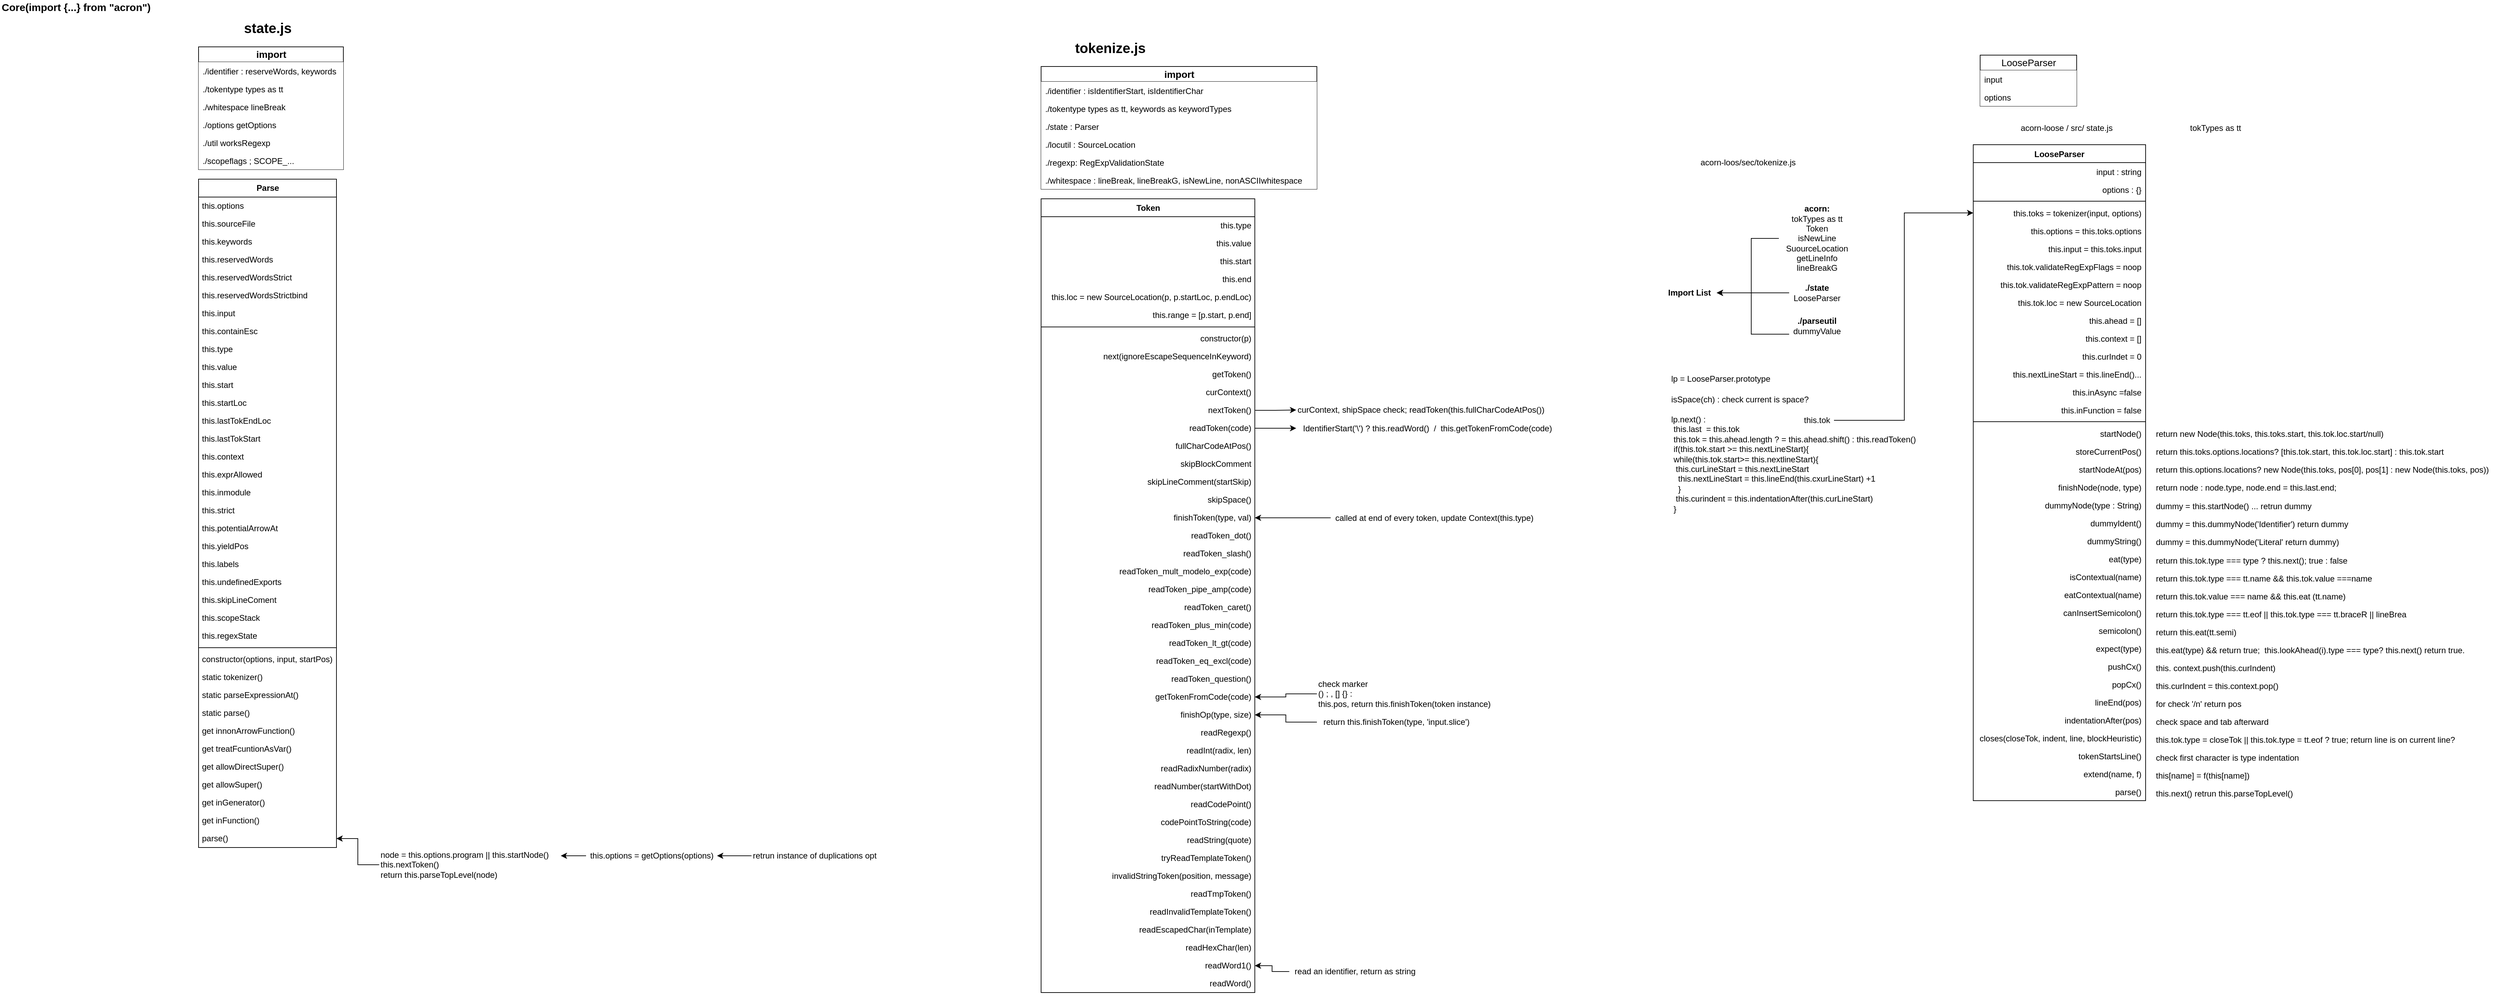 <mxfile version="13.3.5" type="github">
  <diagram id="4qqjbFpk3uk04aFmDsoZ" name="Page-1">
    <mxGraphModel dx="636" dy="584" grid="1" gridSize="10" guides="1" tooltips="1" connect="1" arrows="1" fold="1" page="1" pageScale="1" pageWidth="2336" pageHeight="1654" math="0" shadow="0">
      <root>
        <mxCell id="0" />
        <mxCell id="1" parent="0" />
        <mxCell id="1DxsJ42mGNABhOyPakPW-6" value="&lt;b&gt;import&lt;/b&gt;" style="swimlane;fontStyle=0;childLayout=stackLayout;horizontal=1;startSize=22;horizontalStack=0;resizeParent=1;resizeParentMax=0;resizeLast=0;collapsible=1;marginBottom=0;align=center;fontSize=14;rounded=0;html=1;fillColor=#ffffff;" parent="1" vertex="1">
          <mxGeometry x="368" y="128" width="210" height="178" as="geometry" />
        </mxCell>
        <mxCell id="1DxsJ42mGNABhOyPakPW-7" value="./identifier : reserveWords, keywords" style="text;strokeColor=none;fillColor=#ffffff;spacingLeft=4;spacingRight=4;overflow=hidden;rotatable=0;points=[[0,0.5],[1,0.5]];portConstraint=eastwest;fontSize=12;" parent="1DxsJ42mGNABhOyPakPW-6" vertex="1">
          <mxGeometry y="22" width="210" height="26" as="geometry" />
        </mxCell>
        <mxCell id="1DxsJ42mGNABhOyPakPW-8" value="./tokentype types as tt" style="text;strokeColor=none;fillColor=#ffffff;spacingLeft=4;spacingRight=4;overflow=hidden;rotatable=0;points=[[0,0.5],[1,0.5]];portConstraint=eastwest;fontSize=12;" parent="1DxsJ42mGNABhOyPakPW-6" vertex="1">
          <mxGeometry y="48" width="210" height="26" as="geometry" />
        </mxCell>
        <mxCell id="1DxsJ42mGNABhOyPakPW-9" value="./whitespace lineBreak" style="text;strokeColor=none;fillColor=#ffffff;spacingLeft=4;spacingRight=4;overflow=hidden;rotatable=0;points=[[0,0.5],[1,0.5]];portConstraint=eastwest;fontSize=12;" parent="1DxsJ42mGNABhOyPakPW-6" vertex="1">
          <mxGeometry y="74" width="210" height="26" as="geometry" />
        </mxCell>
        <mxCell id="1DxsJ42mGNABhOyPakPW-10" value="./options getOptions" style="text;strokeColor=none;fillColor=#ffffff;spacingLeft=4;spacingRight=4;overflow=hidden;rotatable=0;points=[[0,0.5],[1,0.5]];portConstraint=eastwest;fontSize=12;" parent="1DxsJ42mGNABhOyPakPW-6" vertex="1">
          <mxGeometry y="100" width="210" height="26" as="geometry" />
        </mxCell>
        <mxCell id="1DxsJ42mGNABhOyPakPW-11" value="./util worksRegexp" style="text;strokeColor=none;fillColor=#ffffff;spacingLeft=4;spacingRight=4;overflow=hidden;rotatable=0;points=[[0,0.5],[1,0.5]];portConstraint=eastwest;fontSize=12;" parent="1DxsJ42mGNABhOyPakPW-6" vertex="1">
          <mxGeometry y="126" width="210" height="26" as="geometry" />
        </mxCell>
        <mxCell id="1DxsJ42mGNABhOyPakPW-14" value="./scopeflags ; SCOPE_..." style="text;strokeColor=none;fillColor=#ffffff;spacingLeft=4;spacingRight=4;overflow=hidden;rotatable=0;points=[[0,0.5],[1,0.5]];portConstraint=eastwest;fontSize=12;" parent="1DxsJ42mGNABhOyPakPW-6" vertex="1">
          <mxGeometry y="152" width="210" height="26" as="geometry" />
        </mxCell>
        <mxCell id="QZDMvHGMlxYq4nrmo8u0-74" value="return new Node(this.toks, this.toks.start, this.tok.loc.start/null)" style="text;html=1;align=left;verticalAlign=middle;resizable=0;points=[];autosize=1;" parent="1" vertex="1">
          <mxGeometry x="3205" y="680" width="350" height="20" as="geometry" />
        </mxCell>
        <mxCell id="QZDMvHGMlxYq4nrmo8u0-76" value="return this.toks.options.locations? [this.tok.start, this.tok.loc.start] : this.tok.start" style="text;html=1;align=left;verticalAlign=middle;resizable=0;points=[];autosize=1;" parent="1" vertex="1">
          <mxGeometry x="3205" y="706" width="430" height="20" as="geometry" />
        </mxCell>
        <mxCell id="QZDMvHGMlxYq4nrmo8u0-78" value="return this.options.locations? new Node(this.toks, pos[0], pos[1] : new Node(this.toks, pos))" style="text;html=1;align=left;verticalAlign=middle;resizable=0;points=[];autosize=1;" parent="1" vertex="1">
          <mxGeometry x="3205" y="732" width="500" height="20" as="geometry" />
        </mxCell>
        <mxCell id="QZDMvHGMlxYq4nrmo8u0-80" value="return node : node.type, node.end = this.last.end;&amp;nbsp;" style="text;html=1;align=left;verticalAlign=middle;resizable=0;points=[];autosize=1;" parent="1" vertex="1">
          <mxGeometry x="3205" y="758" width="280" height="20" as="geometry" />
        </mxCell>
        <mxCell id="QZDMvHGMlxYq4nrmo8u0-81" value="dummy = this.startNode() ... retrun dummy&amp;nbsp;" style="text;html=1;align=left;verticalAlign=middle;resizable=0;points=[];autosize=1;" parent="1" vertex="1">
          <mxGeometry x="3205" y="785" width="240" height="20" as="geometry" />
        </mxCell>
        <mxCell id="QZDMvHGMlxYq4nrmo8u0-82" value="dummy = this.dummyNode(&#39;Identifier&#39;) return dummy" style="text;html=1;align=left;verticalAlign=middle;resizable=0;points=[];autosize=1;" parent="1" vertex="1">
          <mxGeometry x="3205" y="811" width="290" height="20" as="geometry" />
        </mxCell>
        <mxCell id="QZDMvHGMlxYq4nrmo8u0-83" value="dummy = this.dummyNode(&#39;Literal&#39; return dummy)" style="text;html=1;align=left;verticalAlign=middle;resizable=0;points=[];autosize=1;" parent="1" vertex="1">
          <mxGeometry x="3205" y="837" width="280" height="20" as="geometry" />
        </mxCell>
        <mxCell id="QZDMvHGMlxYq4nrmo8u0-84" value="return this.tok.type === type ? this.next(); true : false" style="text;html=1;align=left;verticalAlign=middle;resizable=0;points=[];autosize=1;" parent="1" vertex="1">
          <mxGeometry x="3205" y="864" width="290" height="20" as="geometry" />
        </mxCell>
        <mxCell id="QZDMvHGMlxYq4nrmo8u0-85" value="return this.tok.type === tt.name &amp;amp;&amp;amp; this.tok.value ===name" style="text;html=1;align=left;verticalAlign=middle;resizable=0;points=[];autosize=1;" parent="1" vertex="1">
          <mxGeometry x="3205" y="890" width="330" height="20" as="geometry" />
        </mxCell>
        <mxCell id="QZDMvHGMlxYq4nrmo8u0-86" value="tokTypes as tt" style="text;html=1;align=center;verticalAlign=middle;resizable=0;points=[];autosize=1;" parent="1" vertex="1">
          <mxGeometry x="3248" y="236" width="90" height="20" as="geometry" />
        </mxCell>
        <mxCell id="1DxsJ42mGNABhOyPakPW-26" value="Parse" style="swimlane;fontStyle=1;align=center;verticalAlign=middle;childLayout=stackLayout;horizontal=1;startSize=26;horizontalStack=0;resizeParent=1;resizeParentMax=0;resizeLast=0;collapsible=1;marginBottom=0;fillColor=none;gradientColor=none;fontSize=12;html=1;spacing=1;" parent="1" vertex="1">
          <mxGeometry x="368" y="320" width="200" height="970" as="geometry" />
        </mxCell>
        <mxCell id="1DxsJ42mGNABhOyPakPW-27" value="this.options" style="text;strokeColor=none;fillColor=none;align=left;verticalAlign=top;spacingLeft=4;spacingRight=4;overflow=hidden;rotatable=0;points=[[0,0.5],[1,0.5]];portConstraint=eastwest;spacing=1;" parent="1DxsJ42mGNABhOyPakPW-26" vertex="1">
          <mxGeometry y="26" width="200" height="26" as="geometry" />
        </mxCell>
        <mxCell id="z4fC7LmuJ2Jv04XwkDk1-5" value="this.sourceFile" style="text;strokeColor=none;fillColor=none;align=left;verticalAlign=top;spacingLeft=4;spacingRight=4;overflow=hidden;rotatable=0;points=[[0,0.5],[1,0.5]];portConstraint=eastwest;spacing=1;" vertex="1" parent="1DxsJ42mGNABhOyPakPW-26">
          <mxGeometry y="52" width="200" height="26" as="geometry" />
        </mxCell>
        <mxCell id="z4fC7LmuJ2Jv04XwkDk1-6" value="this.keywords" style="text;strokeColor=none;fillColor=none;align=left;verticalAlign=top;spacingLeft=4;spacingRight=4;overflow=hidden;rotatable=0;points=[[0,0.5],[1,0.5]];portConstraint=eastwest;spacing=1;" vertex="1" parent="1DxsJ42mGNABhOyPakPW-26">
          <mxGeometry y="78" width="200" height="26" as="geometry" />
        </mxCell>
        <mxCell id="z4fC7LmuJ2Jv04XwkDk1-7" value="this.reservedWords" style="text;strokeColor=none;fillColor=none;align=left;verticalAlign=top;spacingLeft=4;spacingRight=4;overflow=hidden;rotatable=0;points=[[0,0.5],[1,0.5]];portConstraint=eastwest;spacing=1;" vertex="1" parent="1DxsJ42mGNABhOyPakPW-26">
          <mxGeometry y="104" width="200" height="26" as="geometry" />
        </mxCell>
        <mxCell id="z4fC7LmuJ2Jv04XwkDk1-8" value="this.reservedWordsStrict" style="text;strokeColor=none;fillColor=none;align=left;verticalAlign=top;spacingLeft=4;spacingRight=4;overflow=hidden;rotatable=0;points=[[0,0.5],[1,0.5]];portConstraint=eastwest;spacing=1;" vertex="1" parent="1DxsJ42mGNABhOyPakPW-26">
          <mxGeometry y="130" width="200" height="26" as="geometry" />
        </mxCell>
        <mxCell id="z4fC7LmuJ2Jv04XwkDk1-9" value="this.reservedWordsStrictbind" style="text;strokeColor=none;fillColor=none;align=left;verticalAlign=top;spacingLeft=4;spacingRight=4;overflow=hidden;rotatable=0;points=[[0,0.5],[1,0.5]];portConstraint=eastwest;spacing=1;" vertex="1" parent="1DxsJ42mGNABhOyPakPW-26">
          <mxGeometry y="156" width="200" height="26" as="geometry" />
        </mxCell>
        <mxCell id="z4fC7LmuJ2Jv04XwkDk1-10" value="this.input" style="text;strokeColor=none;fillColor=none;align=left;verticalAlign=top;spacingLeft=4;spacingRight=4;overflow=hidden;rotatable=0;points=[[0,0.5],[1,0.5]];portConstraint=eastwest;spacing=1;" vertex="1" parent="1DxsJ42mGNABhOyPakPW-26">
          <mxGeometry y="182" width="200" height="26" as="geometry" />
        </mxCell>
        <mxCell id="z4fC7LmuJ2Jv04XwkDk1-11" value="this.containEsc" style="text;strokeColor=none;fillColor=none;align=left;verticalAlign=top;spacingLeft=4;spacingRight=4;overflow=hidden;rotatable=0;points=[[0,0.5],[1,0.5]];portConstraint=eastwest;spacing=1;" vertex="1" parent="1DxsJ42mGNABhOyPakPW-26">
          <mxGeometry y="208" width="200" height="26" as="geometry" />
        </mxCell>
        <mxCell id="z4fC7LmuJ2Jv04XwkDk1-12" value="this.type" style="text;strokeColor=none;fillColor=none;align=left;verticalAlign=top;spacingLeft=4;spacingRight=4;overflow=hidden;rotatable=0;points=[[0,0.5],[1,0.5]];portConstraint=eastwest;spacing=1;" vertex="1" parent="1DxsJ42mGNABhOyPakPW-26">
          <mxGeometry y="234" width="200" height="26" as="geometry" />
        </mxCell>
        <mxCell id="z4fC7LmuJ2Jv04XwkDk1-13" value="this.value" style="text;strokeColor=none;fillColor=none;align=left;verticalAlign=top;spacingLeft=4;spacingRight=4;overflow=hidden;rotatable=0;points=[[0,0.5],[1,0.5]];portConstraint=eastwest;spacing=1;" vertex="1" parent="1DxsJ42mGNABhOyPakPW-26">
          <mxGeometry y="260" width="200" height="26" as="geometry" />
        </mxCell>
        <mxCell id="z4fC7LmuJ2Jv04XwkDk1-14" value="this.start" style="text;strokeColor=none;fillColor=none;align=left;verticalAlign=top;spacingLeft=4;spacingRight=4;overflow=hidden;rotatable=0;points=[[0,0.5],[1,0.5]];portConstraint=eastwest;spacing=1;" vertex="1" parent="1DxsJ42mGNABhOyPakPW-26">
          <mxGeometry y="286" width="200" height="26" as="geometry" />
        </mxCell>
        <mxCell id="z4fC7LmuJ2Jv04XwkDk1-15" value="this.startLoc" style="text;strokeColor=none;fillColor=none;align=left;verticalAlign=top;spacingLeft=4;spacingRight=4;overflow=hidden;rotatable=0;points=[[0,0.5],[1,0.5]];portConstraint=eastwest;spacing=1;" vertex="1" parent="1DxsJ42mGNABhOyPakPW-26">
          <mxGeometry y="312" width="200" height="26" as="geometry" />
        </mxCell>
        <mxCell id="z4fC7LmuJ2Jv04XwkDk1-16" value="this.lastTokEndLoc" style="text;strokeColor=none;fillColor=none;align=left;verticalAlign=top;spacingLeft=4;spacingRight=4;overflow=hidden;rotatable=0;points=[[0,0.5],[1,0.5]];portConstraint=eastwest;spacing=1;" vertex="1" parent="1DxsJ42mGNABhOyPakPW-26">
          <mxGeometry y="338" width="200" height="26" as="geometry" />
        </mxCell>
        <mxCell id="z4fC7LmuJ2Jv04XwkDk1-17" value="this.lastTokStart" style="text;strokeColor=none;fillColor=none;align=left;verticalAlign=top;spacingLeft=4;spacingRight=4;overflow=hidden;rotatable=0;points=[[0,0.5],[1,0.5]];portConstraint=eastwest;spacing=1;" vertex="1" parent="1DxsJ42mGNABhOyPakPW-26">
          <mxGeometry y="364" width="200" height="26" as="geometry" />
        </mxCell>
        <mxCell id="z4fC7LmuJ2Jv04XwkDk1-18" value="this.context" style="text;strokeColor=none;fillColor=none;align=left;verticalAlign=top;spacingLeft=4;spacingRight=4;overflow=hidden;rotatable=0;points=[[0,0.5],[1,0.5]];portConstraint=eastwest;spacing=1;" vertex="1" parent="1DxsJ42mGNABhOyPakPW-26">
          <mxGeometry y="390" width="200" height="26" as="geometry" />
        </mxCell>
        <mxCell id="z4fC7LmuJ2Jv04XwkDk1-19" value="this.exprAllowed" style="text;strokeColor=none;fillColor=none;align=left;verticalAlign=top;spacingLeft=4;spacingRight=4;overflow=hidden;rotatable=0;points=[[0,0.5],[1,0.5]];portConstraint=eastwest;spacing=1;" vertex="1" parent="1DxsJ42mGNABhOyPakPW-26">
          <mxGeometry y="416" width="200" height="26" as="geometry" />
        </mxCell>
        <mxCell id="z4fC7LmuJ2Jv04XwkDk1-20" value="this.inmodule" style="text;strokeColor=none;fillColor=none;align=left;verticalAlign=top;spacingLeft=4;spacingRight=4;overflow=hidden;rotatable=0;points=[[0,0.5],[1,0.5]];portConstraint=eastwest;spacing=1;" vertex="1" parent="1DxsJ42mGNABhOyPakPW-26">
          <mxGeometry y="442" width="200" height="26" as="geometry" />
        </mxCell>
        <mxCell id="z4fC7LmuJ2Jv04XwkDk1-21" value="this.strict" style="text;strokeColor=none;fillColor=none;align=left;verticalAlign=top;spacingLeft=4;spacingRight=4;overflow=hidden;rotatable=0;points=[[0,0.5],[1,0.5]];portConstraint=eastwest;spacing=1;" vertex="1" parent="1DxsJ42mGNABhOyPakPW-26">
          <mxGeometry y="468" width="200" height="26" as="geometry" />
        </mxCell>
        <mxCell id="z4fC7LmuJ2Jv04XwkDk1-22" value="this.potentialArrowAt" style="text;strokeColor=none;fillColor=none;align=left;verticalAlign=top;spacingLeft=4;spacingRight=4;overflow=hidden;rotatable=0;points=[[0,0.5],[1,0.5]];portConstraint=eastwest;spacing=1;" vertex="1" parent="1DxsJ42mGNABhOyPakPW-26">
          <mxGeometry y="494" width="200" height="26" as="geometry" />
        </mxCell>
        <mxCell id="z4fC7LmuJ2Jv04XwkDk1-23" value="this.yieldPos" style="text;strokeColor=none;fillColor=none;align=left;verticalAlign=top;spacingLeft=4;spacingRight=4;overflow=hidden;rotatable=0;points=[[0,0.5],[1,0.5]];portConstraint=eastwest;spacing=1;" vertex="1" parent="1DxsJ42mGNABhOyPakPW-26">
          <mxGeometry y="520" width="200" height="26" as="geometry" />
        </mxCell>
        <mxCell id="z4fC7LmuJ2Jv04XwkDk1-24" value="this.labels" style="text;strokeColor=none;fillColor=none;align=left;verticalAlign=top;spacingLeft=4;spacingRight=4;overflow=hidden;rotatable=0;points=[[0,0.5],[1,0.5]];portConstraint=eastwest;spacing=1;" vertex="1" parent="1DxsJ42mGNABhOyPakPW-26">
          <mxGeometry y="546" width="200" height="26" as="geometry" />
        </mxCell>
        <mxCell id="z4fC7LmuJ2Jv04XwkDk1-25" value="this.undefinedExports" style="text;strokeColor=none;fillColor=none;align=left;verticalAlign=top;spacingLeft=4;spacingRight=4;overflow=hidden;rotatable=0;points=[[0,0.5],[1,0.5]];portConstraint=eastwest;spacing=1;" vertex="1" parent="1DxsJ42mGNABhOyPakPW-26">
          <mxGeometry y="572" width="200" height="26" as="geometry" />
        </mxCell>
        <mxCell id="z4fC7LmuJ2Jv04XwkDk1-26" value="this.skipLineComent" style="text;strokeColor=none;fillColor=none;align=left;verticalAlign=top;spacingLeft=4;spacingRight=4;overflow=hidden;rotatable=0;points=[[0,0.5],[1,0.5]];portConstraint=eastwest;spacing=1;" vertex="1" parent="1DxsJ42mGNABhOyPakPW-26">
          <mxGeometry y="598" width="200" height="26" as="geometry" />
        </mxCell>
        <mxCell id="z4fC7LmuJ2Jv04XwkDk1-27" value="this.scopeStack" style="text;strokeColor=none;fillColor=none;align=left;verticalAlign=top;spacingLeft=4;spacingRight=4;overflow=hidden;rotatable=0;points=[[0,0.5],[1,0.5]];portConstraint=eastwest;spacing=1;" vertex="1" parent="1DxsJ42mGNABhOyPakPW-26">
          <mxGeometry y="624" width="200" height="26" as="geometry" />
        </mxCell>
        <mxCell id="z4fC7LmuJ2Jv04XwkDk1-28" value="this.regexState" style="text;strokeColor=none;fillColor=none;align=left;verticalAlign=top;spacingLeft=4;spacingRight=4;overflow=hidden;rotatable=0;points=[[0,0.5],[1,0.5]];portConstraint=eastwest;spacing=1;" vertex="1" parent="1DxsJ42mGNABhOyPakPW-26">
          <mxGeometry y="650" width="200" height="26" as="geometry" />
        </mxCell>
        <mxCell id="1DxsJ42mGNABhOyPakPW-28" value="" style="line;strokeWidth=1;fillColor=none;align=left;verticalAlign=middle;spacingTop=-1;spacingLeft=3;spacingRight=3;rotatable=0;labelPosition=right;points=[];portConstraint=eastwest;spacing=1;" parent="1DxsJ42mGNABhOyPakPW-26" vertex="1">
          <mxGeometry y="676" width="200" height="8" as="geometry" />
        </mxCell>
        <mxCell id="1DxsJ42mGNABhOyPakPW-29" value="constructor(options, input, startPos)" style="text;strokeColor=none;fillColor=none;align=left;verticalAlign=top;spacingLeft=4;spacingRight=4;overflow=hidden;rotatable=0;points=[[0,0.5],[1,0.5]];portConstraint=eastwest;spacing=1;" parent="1DxsJ42mGNABhOyPakPW-26" vertex="1">
          <mxGeometry y="684" width="200" height="26" as="geometry" />
        </mxCell>
        <mxCell id="1DxsJ42mGNABhOyPakPW-39" value="static tokenizer()" style="text;strokeColor=none;fillColor=none;align=left;verticalAlign=top;spacingLeft=4;spacingRight=4;overflow=hidden;rotatable=0;points=[[0,0.5],[1,0.5]];portConstraint=eastwest;spacing=1;" parent="1DxsJ42mGNABhOyPakPW-26" vertex="1">
          <mxGeometry y="710" width="200" height="26" as="geometry" />
        </mxCell>
        <mxCell id="1DxsJ42mGNABhOyPakPW-38" value="static parseExpressionAt()" style="text;strokeColor=none;fillColor=none;align=left;verticalAlign=top;spacingLeft=4;spacingRight=4;overflow=hidden;rotatable=0;points=[[0,0.5],[1,0.5]];portConstraint=eastwest;spacing=1;" parent="1DxsJ42mGNABhOyPakPW-26" vertex="1">
          <mxGeometry y="736" width="200" height="26" as="geometry" />
        </mxCell>
        <mxCell id="1DxsJ42mGNABhOyPakPW-37" value="static parse()" style="text;strokeColor=none;fillColor=none;align=left;verticalAlign=top;spacingLeft=4;spacingRight=4;overflow=hidden;rotatable=0;points=[[0,0.5],[1,0.5]];portConstraint=eastwest;spacing=1;" parent="1DxsJ42mGNABhOyPakPW-26" vertex="1">
          <mxGeometry y="762" width="200" height="26" as="geometry" />
        </mxCell>
        <mxCell id="1DxsJ42mGNABhOyPakPW-36" value="get innonArrowFunction()" style="text;strokeColor=none;fillColor=none;align=left;verticalAlign=top;spacingLeft=4;spacingRight=4;overflow=hidden;rotatable=0;points=[[0,0.5],[1,0.5]];portConstraint=eastwest;spacing=1;" parent="1DxsJ42mGNABhOyPakPW-26" vertex="1">
          <mxGeometry y="788" width="200" height="26" as="geometry" />
        </mxCell>
        <mxCell id="1DxsJ42mGNABhOyPakPW-35" value="get treatFcuntionAsVar()" style="text;strokeColor=none;fillColor=none;align=left;verticalAlign=top;spacingLeft=4;spacingRight=4;overflow=hidden;rotatable=0;points=[[0,0.5],[1,0.5]];portConstraint=eastwest;spacing=1;" parent="1DxsJ42mGNABhOyPakPW-26" vertex="1">
          <mxGeometry y="814" width="200" height="26" as="geometry" />
        </mxCell>
        <mxCell id="1DxsJ42mGNABhOyPakPW-34" value="get allowDirectSuper()" style="text;strokeColor=none;fillColor=none;align=left;verticalAlign=top;spacingLeft=4;spacingRight=4;overflow=hidden;rotatable=0;points=[[0,0.5],[1,0.5]];portConstraint=eastwest;spacing=1;" parent="1DxsJ42mGNABhOyPakPW-26" vertex="1">
          <mxGeometry y="840" width="200" height="26" as="geometry" />
        </mxCell>
        <mxCell id="1DxsJ42mGNABhOyPakPW-33" value="get allowSuper()" style="text;strokeColor=none;fillColor=none;align=left;verticalAlign=top;spacingLeft=4;spacingRight=4;overflow=hidden;rotatable=0;points=[[0,0.5],[1,0.5]];portConstraint=eastwest;spacing=1;" parent="1DxsJ42mGNABhOyPakPW-26" vertex="1">
          <mxGeometry y="866" width="200" height="26" as="geometry" />
        </mxCell>
        <mxCell id="1DxsJ42mGNABhOyPakPW-32" value="get inGenerator()" style="text;strokeColor=none;fillColor=none;align=left;verticalAlign=top;spacingLeft=4;spacingRight=4;overflow=hidden;rotatable=0;points=[[0,0.5],[1,0.5]];portConstraint=eastwest;spacing=1;" parent="1DxsJ42mGNABhOyPakPW-26" vertex="1">
          <mxGeometry y="892" width="200" height="26" as="geometry" />
        </mxCell>
        <mxCell id="1DxsJ42mGNABhOyPakPW-31" value="get inFunction()" style="text;strokeColor=none;fillColor=none;align=left;verticalAlign=top;spacingLeft=4;spacingRight=4;overflow=hidden;rotatable=0;points=[[0,0.5],[1,0.5]];portConstraint=eastwest;spacing=1;" parent="1DxsJ42mGNABhOyPakPW-26" vertex="1">
          <mxGeometry y="918" width="200" height="26" as="geometry" />
        </mxCell>
        <mxCell id="1DxsJ42mGNABhOyPakPW-30" value="parse()" style="text;strokeColor=none;fillColor=none;align=left;verticalAlign=top;spacingLeft=4;spacingRight=4;overflow=hidden;rotatable=0;points=[[0,0.5],[1,0.5]];portConstraint=eastwest;spacing=1;" parent="1DxsJ42mGNABhOyPakPW-26" vertex="1">
          <mxGeometry y="944" width="200" height="26" as="geometry" />
        </mxCell>
        <mxCell id="QZDMvHGMlxYq4nrmo8u0-87" value="return this.tok.value === name &amp;amp;&amp;amp; this.eat (tt.name)" style="text;html=1;align=left;verticalAlign=middle;resizable=0;points=[];autosize=1;" parent="1" vertex="1">
          <mxGeometry x="3205" y="916" width="290" height="20" as="geometry" />
        </mxCell>
        <mxCell id="QZDMvHGMlxYq4nrmo8u0-88" value="return this.tok.type === tt.eof || this.tok.type === tt.braceR || lineBrea" style="text;html=1;align=left;verticalAlign=middle;resizable=0;points=[];autosize=1;" parent="1" vertex="1">
          <mxGeometry x="3205" y="942" width="380" height="20" as="geometry" />
        </mxCell>
        <mxCell id="z4fC7LmuJ2Jv04XwkDk1-54" value="Token" style="swimlane;fontStyle=1;align=center;verticalAlign=middle;childLayout=stackLayout;horizontal=1;startSize=26;horizontalStack=0;resizeParent=1;resizeParentMax=0;resizeLast=0;collapsible=1;marginBottom=0;fillColor=none;gradientColor=none;fontSize=12;html=1;spacing=1;" vertex="1" parent="1">
          <mxGeometry x="1590" y="348.5" width="310" height="1152" as="geometry" />
        </mxCell>
        <mxCell id="z4fC7LmuJ2Jv04XwkDk1-55" value="this.type" style="text;strokeColor=none;fillColor=none;align=right;verticalAlign=top;spacingLeft=4;spacingRight=4;overflow=hidden;rotatable=0;points=[[0,0.5],[1,0.5]];portConstraint=eastwest;spacing=1;" vertex="1" parent="z4fC7LmuJ2Jv04XwkDk1-54">
          <mxGeometry y="26" width="310" height="26" as="geometry" />
        </mxCell>
        <mxCell id="z4fC7LmuJ2Jv04XwkDk1-56" value="this.value" style="text;strokeColor=none;fillColor=none;align=right;verticalAlign=top;spacingLeft=4;spacingRight=4;overflow=hidden;rotatable=0;points=[[0,0.5],[1,0.5]];portConstraint=eastwest;spacing=1;" vertex="1" parent="z4fC7LmuJ2Jv04XwkDk1-54">
          <mxGeometry y="52" width="310" height="26" as="geometry" />
        </mxCell>
        <mxCell id="z4fC7LmuJ2Jv04XwkDk1-57" value="this.start" style="text;strokeColor=none;fillColor=none;align=right;verticalAlign=top;spacingLeft=4;spacingRight=4;overflow=hidden;rotatable=0;points=[[0,0.5],[1,0.5]];portConstraint=eastwest;spacing=1;" vertex="1" parent="z4fC7LmuJ2Jv04XwkDk1-54">
          <mxGeometry y="78" width="310" height="26" as="geometry" />
        </mxCell>
        <mxCell id="z4fC7LmuJ2Jv04XwkDk1-58" value="this.end" style="text;strokeColor=none;fillColor=none;align=right;verticalAlign=top;spacingLeft=4;spacingRight=4;overflow=hidden;rotatable=0;points=[[0,0.5],[1,0.5]];portConstraint=eastwest;spacing=1;" vertex="1" parent="z4fC7LmuJ2Jv04XwkDk1-54">
          <mxGeometry y="104" width="310" height="26" as="geometry" />
        </mxCell>
        <mxCell id="z4fC7LmuJ2Jv04XwkDk1-59" value="this.loc = new SourceLocation(p, p.startLoc, p.endLoc)" style="text;strokeColor=none;fillColor=none;align=right;verticalAlign=top;spacingLeft=4;spacingRight=4;overflow=hidden;rotatable=0;points=[[0,0.5],[1,0.5]];portConstraint=eastwest;spacing=1;" vertex="1" parent="z4fC7LmuJ2Jv04XwkDk1-54">
          <mxGeometry y="130" width="310" height="26" as="geometry" />
        </mxCell>
        <mxCell id="z4fC7LmuJ2Jv04XwkDk1-60" value="this.range = [p.start, p.end]" style="text;strokeColor=none;fillColor=none;align=right;verticalAlign=top;spacingLeft=4;spacingRight=4;overflow=hidden;rotatable=0;points=[[0,0.5],[1,0.5]];portConstraint=eastwest;spacing=1;" vertex="1" parent="z4fC7LmuJ2Jv04XwkDk1-54">
          <mxGeometry y="156" width="310" height="26" as="geometry" />
        </mxCell>
        <mxCell id="z4fC7LmuJ2Jv04XwkDk1-80" value="" style="line;strokeWidth=1;fillColor=none;align=right;verticalAlign=middle;spacingTop=-1;spacingLeft=3;spacingRight=3;rotatable=0;labelPosition=right;points=[];portConstraint=eastwest;spacing=1;" vertex="1" parent="z4fC7LmuJ2Jv04XwkDk1-54">
          <mxGeometry y="182" width="310" height="8" as="geometry" />
        </mxCell>
        <mxCell id="z4fC7LmuJ2Jv04XwkDk1-81" value="constructor(p)" style="text;strokeColor=none;fillColor=none;align=right;verticalAlign=top;spacingLeft=4;spacingRight=4;overflow=hidden;rotatable=0;points=[[0,0.5],[1,0.5]];portConstraint=eastwest;spacing=1;" vertex="1" parent="z4fC7LmuJ2Jv04XwkDk1-54">
          <mxGeometry y="190" width="310" height="26" as="geometry" />
        </mxCell>
        <mxCell id="z4fC7LmuJ2Jv04XwkDk1-82" value="next(ignoreEscapeSequenceInKeyword)" style="text;strokeColor=none;fillColor=none;align=right;verticalAlign=top;spacingLeft=4;spacingRight=4;overflow=hidden;rotatable=0;points=[[0,0.5],[1,0.5]];portConstraint=eastwest;spacing=1;" vertex="1" parent="z4fC7LmuJ2Jv04XwkDk1-54">
          <mxGeometry y="216" width="310" height="26" as="geometry" />
        </mxCell>
        <mxCell id="z4fC7LmuJ2Jv04XwkDk1-83" value="getToken()" style="text;strokeColor=none;fillColor=none;align=right;verticalAlign=top;spacingLeft=4;spacingRight=4;overflow=hidden;rotatable=0;points=[[0,0.5],[1,0.5]];portConstraint=eastwest;spacing=1;" vertex="1" parent="z4fC7LmuJ2Jv04XwkDk1-54">
          <mxGeometry y="242" width="310" height="26" as="geometry" />
        </mxCell>
        <mxCell id="z4fC7LmuJ2Jv04XwkDk1-84" value="curContext()" style="text;strokeColor=none;fillColor=none;align=right;verticalAlign=top;spacingLeft=4;spacingRight=4;overflow=hidden;rotatable=0;points=[[0,0.5],[1,0.5]];portConstraint=eastwest;spacing=1;" vertex="1" parent="z4fC7LmuJ2Jv04XwkDk1-54">
          <mxGeometry y="268" width="310" height="26" as="geometry" />
        </mxCell>
        <mxCell id="z4fC7LmuJ2Jv04XwkDk1-85" value="nextToken()" style="text;strokeColor=none;fillColor=none;align=right;verticalAlign=top;spacingLeft=4;spacingRight=4;overflow=hidden;rotatable=0;points=[[0,0.5],[1,0.5]];portConstraint=eastwest;spacing=1;" vertex="1" parent="z4fC7LmuJ2Jv04XwkDk1-54">
          <mxGeometry y="294" width="310" height="26" as="geometry" />
        </mxCell>
        <mxCell id="z4fC7LmuJ2Jv04XwkDk1-86" value="readToken(code)" style="text;strokeColor=none;fillColor=none;align=right;verticalAlign=top;spacingLeft=4;spacingRight=4;overflow=hidden;rotatable=0;points=[[0,0.5],[1,0.5]];portConstraint=eastwest;spacing=1;" vertex="1" parent="z4fC7LmuJ2Jv04XwkDk1-54">
          <mxGeometry y="320" width="310" height="26" as="geometry" />
        </mxCell>
        <mxCell id="z4fC7LmuJ2Jv04XwkDk1-87" value="fullCharCodeAtPos()" style="text;strokeColor=none;fillColor=none;align=right;verticalAlign=top;spacingLeft=4;spacingRight=4;overflow=hidden;rotatable=0;points=[[0,0.5],[1,0.5]];portConstraint=eastwest;spacing=1;" vertex="1" parent="z4fC7LmuJ2Jv04XwkDk1-54">
          <mxGeometry y="346" width="310" height="26" as="geometry" />
        </mxCell>
        <mxCell id="z4fC7LmuJ2Jv04XwkDk1-88" value="skipBlockComment" style="text;strokeColor=none;fillColor=none;align=right;verticalAlign=top;spacingLeft=4;spacingRight=4;overflow=hidden;rotatable=0;points=[[0,0.5],[1,0.5]];portConstraint=eastwest;spacing=1;" vertex="1" parent="z4fC7LmuJ2Jv04XwkDk1-54">
          <mxGeometry y="372" width="310" height="26" as="geometry" />
        </mxCell>
        <mxCell id="z4fC7LmuJ2Jv04XwkDk1-89" value="skipLineComment(startSkip)" style="text;strokeColor=none;fillColor=none;align=right;verticalAlign=top;spacingLeft=4;spacingRight=4;overflow=hidden;rotatable=0;points=[[0,0.5],[1,0.5]];portConstraint=eastwest;spacing=1;" vertex="1" parent="z4fC7LmuJ2Jv04XwkDk1-54">
          <mxGeometry y="398" width="310" height="26" as="geometry" />
        </mxCell>
        <mxCell id="z4fC7LmuJ2Jv04XwkDk1-90" value="skipSpace()" style="text;strokeColor=none;fillColor=none;align=right;verticalAlign=top;spacingLeft=4;spacingRight=4;overflow=hidden;rotatable=0;points=[[0,0.5],[1,0.5]];portConstraint=eastwest;spacing=1;" vertex="1" parent="z4fC7LmuJ2Jv04XwkDk1-54">
          <mxGeometry y="424" width="310" height="26" as="geometry" />
        </mxCell>
        <mxCell id="z4fC7LmuJ2Jv04XwkDk1-91" value="finishToken(type, val)" style="text;strokeColor=none;fillColor=none;align=right;verticalAlign=top;spacingLeft=4;spacingRight=4;overflow=hidden;rotatable=0;points=[[0,0.5],[1,0.5]];portConstraint=eastwest;spacing=1;" vertex="1" parent="z4fC7LmuJ2Jv04XwkDk1-54">
          <mxGeometry y="450" width="310" height="26" as="geometry" />
        </mxCell>
        <mxCell id="z4fC7LmuJ2Jv04XwkDk1-92" value="readToken_dot()" style="text;strokeColor=none;fillColor=none;align=right;verticalAlign=top;spacingLeft=4;spacingRight=4;overflow=hidden;rotatable=0;points=[[0,0.5],[1,0.5]];portConstraint=eastwest;spacing=1;" vertex="1" parent="z4fC7LmuJ2Jv04XwkDk1-54">
          <mxGeometry y="476" width="310" height="26" as="geometry" />
        </mxCell>
        <mxCell id="z4fC7LmuJ2Jv04XwkDk1-93" value="readToken_slash()" style="text;strokeColor=none;fillColor=none;align=right;verticalAlign=top;spacingLeft=4;spacingRight=4;overflow=hidden;rotatable=0;points=[[0,0.5],[1,0.5]];portConstraint=eastwest;spacing=1;" vertex="1" parent="z4fC7LmuJ2Jv04XwkDk1-54">
          <mxGeometry y="502" width="310" height="26" as="geometry" />
        </mxCell>
        <mxCell id="z4fC7LmuJ2Jv04XwkDk1-94" value="readToken_mult_modelo_exp(code)" style="text;strokeColor=none;fillColor=none;align=right;verticalAlign=top;spacingLeft=4;spacingRight=4;overflow=hidden;rotatable=0;points=[[0,0.5],[1,0.5]];portConstraint=eastwest;spacing=1;" vertex="1" parent="z4fC7LmuJ2Jv04XwkDk1-54">
          <mxGeometry y="528" width="310" height="26" as="geometry" />
        </mxCell>
        <mxCell id="z4fC7LmuJ2Jv04XwkDk1-95" value="readToken_pipe_amp(code)" style="text;strokeColor=none;fillColor=none;align=right;verticalAlign=top;spacingLeft=4;spacingRight=4;overflow=hidden;rotatable=0;points=[[0,0.5],[1,0.5]];portConstraint=eastwest;spacing=1;" vertex="1" parent="z4fC7LmuJ2Jv04XwkDk1-54">
          <mxGeometry y="554" width="310" height="26" as="geometry" />
        </mxCell>
        <mxCell id="z4fC7LmuJ2Jv04XwkDk1-96" value="readToken_caret()" style="text;strokeColor=none;fillColor=none;align=right;verticalAlign=top;spacingLeft=4;spacingRight=4;overflow=hidden;rotatable=0;points=[[0,0.5],[1,0.5]];portConstraint=eastwest;spacing=1;" vertex="1" parent="z4fC7LmuJ2Jv04XwkDk1-54">
          <mxGeometry y="580" width="310" height="26" as="geometry" />
        </mxCell>
        <mxCell id="z4fC7LmuJ2Jv04XwkDk1-97" value="readToken_plus_min(code)" style="text;strokeColor=none;fillColor=none;align=right;verticalAlign=top;spacingLeft=4;spacingRight=4;overflow=hidden;rotatable=0;points=[[0,0.5],[1,0.5]];portConstraint=eastwest;spacing=1;" vertex="1" parent="z4fC7LmuJ2Jv04XwkDk1-54">
          <mxGeometry y="606" width="310" height="26" as="geometry" />
        </mxCell>
        <mxCell id="z4fC7LmuJ2Jv04XwkDk1-98" value="readToken_lt_gt(code)" style="text;strokeColor=none;fillColor=none;align=right;verticalAlign=top;spacingLeft=4;spacingRight=4;overflow=hidden;rotatable=0;points=[[0,0.5],[1,0.5]];portConstraint=eastwest;spacing=1;" vertex="1" parent="z4fC7LmuJ2Jv04XwkDk1-54">
          <mxGeometry y="632" width="310" height="26" as="geometry" />
        </mxCell>
        <mxCell id="z4fC7LmuJ2Jv04XwkDk1-99" value="readToken_eq_excl(code)" style="text;strokeColor=none;fillColor=none;align=right;verticalAlign=top;spacingLeft=4;spacingRight=4;overflow=hidden;rotatable=0;points=[[0,0.5],[1,0.5]];portConstraint=eastwest;spacing=1;" vertex="1" parent="z4fC7LmuJ2Jv04XwkDk1-54">
          <mxGeometry y="658" width="310" height="26" as="geometry" />
        </mxCell>
        <mxCell id="z4fC7LmuJ2Jv04XwkDk1-100" value="readToken_question()" style="text;strokeColor=none;fillColor=none;align=right;verticalAlign=top;spacingLeft=4;spacingRight=4;overflow=hidden;rotatable=0;points=[[0,0.5],[1,0.5]];portConstraint=eastwest;spacing=1;" vertex="1" parent="z4fC7LmuJ2Jv04XwkDk1-54">
          <mxGeometry y="684" width="310" height="26" as="geometry" />
        </mxCell>
        <mxCell id="z4fC7LmuJ2Jv04XwkDk1-101" value="getTokenFromCode(code)" style="text;strokeColor=none;fillColor=none;align=right;verticalAlign=top;spacingLeft=4;spacingRight=4;overflow=hidden;rotatable=0;points=[[0,0.5],[1,0.5]];portConstraint=eastwest;spacing=1;" vertex="1" parent="z4fC7LmuJ2Jv04XwkDk1-54">
          <mxGeometry y="710" width="310" height="26" as="geometry" />
        </mxCell>
        <mxCell id="z4fC7LmuJ2Jv04XwkDk1-102" value="finishOp(type, size)" style="text;strokeColor=none;fillColor=none;align=right;verticalAlign=top;spacingLeft=4;spacingRight=4;overflow=hidden;rotatable=0;points=[[0,0.5],[1,0.5]];portConstraint=eastwest;spacing=1;" vertex="1" parent="z4fC7LmuJ2Jv04XwkDk1-54">
          <mxGeometry y="736" width="310" height="26" as="geometry" />
        </mxCell>
        <mxCell id="z4fC7LmuJ2Jv04XwkDk1-103" value="readRegexp()" style="text;strokeColor=none;fillColor=none;align=right;verticalAlign=top;spacingLeft=4;spacingRight=4;overflow=hidden;rotatable=0;points=[[0,0.5],[1,0.5]];portConstraint=eastwest;spacing=1;" vertex="1" parent="z4fC7LmuJ2Jv04XwkDk1-54">
          <mxGeometry y="762" width="310" height="26" as="geometry" />
        </mxCell>
        <mxCell id="z4fC7LmuJ2Jv04XwkDk1-104" value="readInt(radix, len)" style="text;strokeColor=none;fillColor=none;align=right;verticalAlign=top;spacingLeft=4;spacingRight=4;overflow=hidden;rotatable=0;points=[[0,0.5],[1,0.5]];portConstraint=eastwest;spacing=1;" vertex="1" parent="z4fC7LmuJ2Jv04XwkDk1-54">
          <mxGeometry y="788" width="310" height="26" as="geometry" />
        </mxCell>
        <mxCell id="z4fC7LmuJ2Jv04XwkDk1-105" value="readRadixNumber(radix)" style="text;strokeColor=none;fillColor=none;align=right;verticalAlign=top;spacingLeft=4;spacingRight=4;overflow=hidden;rotatable=0;points=[[0,0.5],[1,0.5]];portConstraint=eastwest;spacing=1;" vertex="1" parent="z4fC7LmuJ2Jv04XwkDk1-54">
          <mxGeometry y="814" width="310" height="26" as="geometry" />
        </mxCell>
        <mxCell id="z4fC7LmuJ2Jv04XwkDk1-106" value="readNumber(startWithDot)" style="text;strokeColor=none;fillColor=none;align=right;verticalAlign=top;spacingLeft=4;spacingRight=4;overflow=hidden;rotatable=0;points=[[0,0.5],[1,0.5]];portConstraint=eastwest;spacing=1;" vertex="1" parent="z4fC7LmuJ2Jv04XwkDk1-54">
          <mxGeometry y="840" width="310" height="26" as="geometry" />
        </mxCell>
        <mxCell id="z4fC7LmuJ2Jv04XwkDk1-107" value="readCodePoint()" style="text;strokeColor=none;fillColor=none;align=right;verticalAlign=top;spacingLeft=4;spacingRight=4;overflow=hidden;rotatable=0;points=[[0,0.5],[1,0.5]];portConstraint=eastwest;spacing=1;" vertex="1" parent="z4fC7LmuJ2Jv04XwkDk1-54">
          <mxGeometry y="866" width="310" height="26" as="geometry" />
        </mxCell>
        <mxCell id="z4fC7LmuJ2Jv04XwkDk1-108" value="codePointToString(code)" style="text;strokeColor=none;fillColor=none;align=right;verticalAlign=top;spacingLeft=4;spacingRight=4;overflow=hidden;rotatable=0;points=[[0,0.5],[1,0.5]];portConstraint=eastwest;spacing=1;" vertex="1" parent="z4fC7LmuJ2Jv04XwkDk1-54">
          <mxGeometry y="892" width="310" height="26" as="geometry" />
        </mxCell>
        <mxCell id="z4fC7LmuJ2Jv04XwkDk1-109" value="readString(quote)" style="text;strokeColor=none;fillColor=none;align=right;verticalAlign=top;spacingLeft=4;spacingRight=4;overflow=hidden;rotatable=0;points=[[0,0.5],[1,0.5]];portConstraint=eastwest;spacing=1;" vertex="1" parent="z4fC7LmuJ2Jv04XwkDk1-54">
          <mxGeometry y="918" width="310" height="26" as="geometry" />
        </mxCell>
        <mxCell id="z4fC7LmuJ2Jv04XwkDk1-110" value="tryReadTemplateToken()" style="text;strokeColor=none;fillColor=none;align=right;verticalAlign=top;spacingLeft=4;spacingRight=4;overflow=hidden;rotatable=0;points=[[0,0.5],[1,0.5]];portConstraint=eastwest;spacing=1;" vertex="1" parent="z4fC7LmuJ2Jv04XwkDk1-54">
          <mxGeometry y="944" width="310" height="26" as="geometry" />
        </mxCell>
        <mxCell id="z4fC7LmuJ2Jv04XwkDk1-111" value="invalidStringToken(position, message)" style="text;strokeColor=none;fillColor=none;align=right;verticalAlign=top;spacingLeft=4;spacingRight=4;overflow=hidden;rotatable=0;points=[[0,0.5],[1,0.5]];portConstraint=eastwest;spacing=1;" vertex="1" parent="z4fC7LmuJ2Jv04XwkDk1-54">
          <mxGeometry y="970" width="310" height="26" as="geometry" />
        </mxCell>
        <mxCell id="z4fC7LmuJ2Jv04XwkDk1-112" value="readTmpToken()" style="text;strokeColor=none;fillColor=none;align=right;verticalAlign=top;spacingLeft=4;spacingRight=4;overflow=hidden;rotatable=0;points=[[0,0.5],[1,0.5]];portConstraint=eastwest;spacing=1;" vertex="1" parent="z4fC7LmuJ2Jv04XwkDk1-54">
          <mxGeometry y="996" width="310" height="26" as="geometry" />
        </mxCell>
        <mxCell id="z4fC7LmuJ2Jv04XwkDk1-113" value="readInvalidTemplateToken()" style="text;strokeColor=none;fillColor=none;align=right;verticalAlign=top;spacingLeft=4;spacingRight=4;overflow=hidden;rotatable=0;points=[[0,0.5],[1,0.5]];portConstraint=eastwest;spacing=1;" vertex="1" parent="z4fC7LmuJ2Jv04XwkDk1-54">
          <mxGeometry y="1022" width="310" height="26" as="geometry" />
        </mxCell>
        <mxCell id="z4fC7LmuJ2Jv04XwkDk1-114" value="readEscapedChar(inTemplate)" style="text;strokeColor=none;fillColor=none;align=right;verticalAlign=top;spacingLeft=4;spacingRight=4;overflow=hidden;rotatable=0;points=[[0,0.5],[1,0.5]];portConstraint=eastwest;spacing=1;" vertex="1" parent="z4fC7LmuJ2Jv04XwkDk1-54">
          <mxGeometry y="1048" width="310" height="26" as="geometry" />
        </mxCell>
        <mxCell id="z4fC7LmuJ2Jv04XwkDk1-115" value="readHexChar(len)" style="text;strokeColor=none;fillColor=none;align=right;verticalAlign=top;spacingLeft=4;spacingRight=4;overflow=hidden;rotatable=0;points=[[0,0.5],[1,0.5]];portConstraint=eastwest;spacing=1;" vertex="1" parent="z4fC7LmuJ2Jv04XwkDk1-54">
          <mxGeometry y="1074" width="310" height="26" as="geometry" />
        </mxCell>
        <mxCell id="z4fC7LmuJ2Jv04XwkDk1-116" value="readWord1()" style="text;strokeColor=none;fillColor=none;align=right;verticalAlign=top;spacingLeft=4;spacingRight=4;overflow=hidden;rotatable=0;points=[[0,0.5],[1,0.5]];portConstraint=eastwest;spacing=1;" vertex="1" parent="z4fC7LmuJ2Jv04XwkDk1-54">
          <mxGeometry y="1100" width="310" height="26" as="geometry" />
        </mxCell>
        <mxCell id="z4fC7LmuJ2Jv04XwkDk1-117" value="readWord()" style="text;strokeColor=none;fillColor=none;align=right;verticalAlign=top;spacingLeft=4;spacingRight=4;overflow=hidden;rotatable=0;points=[[0,0.5],[1,0.5]];portConstraint=eastwest;spacing=1;" vertex="1" parent="z4fC7LmuJ2Jv04XwkDk1-54">
          <mxGeometry y="1126" width="310" height="26" as="geometry" />
        </mxCell>
        <mxCell id="z4fC7LmuJ2Jv04XwkDk1-46" value="&lt;b&gt;import&lt;/b&gt;" style="swimlane;fontStyle=0;childLayout=stackLayout;horizontal=1;startSize=22;horizontalStack=0;resizeParent=1;resizeParentMax=0;resizeLast=0;collapsible=1;marginBottom=0;align=center;fontSize=14;rounded=0;html=1;fillColor=#ffffff;" vertex="1" parent="1">
          <mxGeometry x="1590" y="156.5" width="400" height="178" as="geometry" />
        </mxCell>
        <mxCell id="z4fC7LmuJ2Jv04XwkDk1-47" value="./identifier : isIdentifierStart, isIdentifierChar" style="text;strokeColor=none;fillColor=#ffffff;spacingLeft=4;spacingRight=4;overflow=hidden;rotatable=0;points=[[0,0.5],[1,0.5]];portConstraint=eastwest;fontSize=12;" vertex="1" parent="z4fC7LmuJ2Jv04XwkDk1-46">
          <mxGeometry y="22" width="400" height="26" as="geometry" />
        </mxCell>
        <mxCell id="z4fC7LmuJ2Jv04XwkDk1-48" value="./tokentype types as tt, keywords as keywordTypes" style="text;strokeColor=none;fillColor=#ffffff;spacingLeft=4;spacingRight=4;overflow=hidden;rotatable=0;points=[[0,0.5],[1,0.5]];portConstraint=eastwest;fontSize=12;" vertex="1" parent="z4fC7LmuJ2Jv04XwkDk1-46">
          <mxGeometry y="48" width="400" height="26" as="geometry" />
        </mxCell>
        <mxCell id="z4fC7LmuJ2Jv04XwkDk1-49" value="./state : Parser" style="text;strokeColor=none;fillColor=#ffffff;spacingLeft=4;spacingRight=4;overflow=hidden;rotatable=0;points=[[0,0.5],[1,0.5]];portConstraint=eastwest;fontSize=12;" vertex="1" parent="z4fC7LmuJ2Jv04XwkDk1-46">
          <mxGeometry y="74" width="400" height="26" as="geometry" />
        </mxCell>
        <mxCell id="z4fC7LmuJ2Jv04XwkDk1-50" value="./locutil : SourceLocation" style="text;strokeColor=none;fillColor=#ffffff;spacingLeft=4;spacingRight=4;overflow=hidden;rotatable=0;points=[[0,0.5],[1,0.5]];portConstraint=eastwest;fontSize=12;" vertex="1" parent="z4fC7LmuJ2Jv04XwkDk1-46">
          <mxGeometry y="100" width="400" height="26" as="geometry" />
        </mxCell>
        <mxCell id="z4fC7LmuJ2Jv04XwkDk1-51" value="./regexp: RegExpValidationState" style="text;strokeColor=none;fillColor=#ffffff;spacingLeft=4;spacingRight=4;overflow=hidden;rotatable=0;points=[[0,0.5],[1,0.5]];portConstraint=eastwest;fontSize=12;" vertex="1" parent="z4fC7LmuJ2Jv04XwkDk1-46">
          <mxGeometry y="126" width="400" height="26" as="geometry" />
        </mxCell>
        <mxCell id="z4fC7LmuJ2Jv04XwkDk1-52" value="./whitespace : lineBreak, lineBreakG, isNewLine, nonASCIIwhitespace" style="text;strokeColor=none;fillColor=#ffffff;spacingLeft=4;spacingRight=4;overflow=hidden;rotatable=0;points=[[0,0.5],[1,0.5]];portConstraint=eastwest;fontSize=12;" vertex="1" parent="z4fC7LmuJ2Jv04XwkDk1-46">
          <mxGeometry y="152" width="400" height="26" as="geometry" />
        </mxCell>
        <mxCell id="QZDMvHGMlxYq4nrmo8u0-89" value="return this.eat(tt.semi)" style="text;html=1;align=left;verticalAlign=middle;resizable=0;points=[];autosize=1;" parent="1" vertex="1">
          <mxGeometry x="3205" y="968" width="130" height="20" as="geometry" />
        </mxCell>
        <mxCell id="QZDMvHGMlxYq4nrmo8u0-90" value="this.eat(type) &amp;amp;&amp;amp; return true;&amp;nbsp; this.lookAhead(i).type === type? this.next() return true.&amp;nbsp;" style="text;html=1;align=left;verticalAlign=middle;resizable=0;points=[];autosize=1;" parent="1" vertex="1">
          <mxGeometry x="3205" y="994" width="470" height="20" as="geometry" />
        </mxCell>
        <mxCell id="QZDMvHGMlxYq4nrmo8u0-91" value="this. context.push(this.curIndent)" style="text;html=1;align=left;verticalAlign=middle;resizable=0;points=[];autosize=1;" parent="1" vertex="1">
          <mxGeometry x="3205" y="1020" width="190" height="20" as="geometry" />
        </mxCell>
        <mxCell id="QZDMvHGMlxYq4nrmo8u0-92" value="this.curIndent = this.context.pop()" style="text;html=1;align=left;verticalAlign=middle;resizable=0;points=[];autosize=1;" parent="1" vertex="1">
          <mxGeometry x="3205" y="1046" width="190" height="20" as="geometry" />
        </mxCell>
        <mxCell id="QZDMvHGMlxYq4nrmo8u0-93" value="for check &#39;/n&#39; return pos" style="text;html=1;align=left;verticalAlign=middle;resizable=0;points=[];autosize=1;" parent="1" vertex="1">
          <mxGeometry x="3205" y="1072" width="140" height="20" as="geometry" />
        </mxCell>
        <mxCell id="QZDMvHGMlxYq4nrmo8u0-94" value="check space and tab afterward" style="text;html=1;align=left;verticalAlign=middle;resizable=0;points=[];autosize=1;" parent="1" vertex="1">
          <mxGeometry x="3205" y="1098" width="180" height="20" as="geometry" />
        </mxCell>
        <mxCell id="QZDMvHGMlxYq4nrmo8u0-95" value="this.tok.type = closeTok || this.tok.type = tt.eof ? true; return line is on current line?" style="text;html=1;align=left;verticalAlign=middle;resizable=0;points=[];autosize=1;" parent="1" vertex="1">
          <mxGeometry x="3205" y="1124" width="450" height="20" as="geometry" />
        </mxCell>
        <mxCell id="QZDMvHGMlxYq4nrmo8u0-96" value="check first character is type indentation&amp;nbsp;" style="text;html=1;align=left;verticalAlign=middle;resizable=0;points=[];autosize=1;" parent="1" vertex="1">
          <mxGeometry x="3205" y="1150" width="230" height="20" as="geometry" />
        </mxCell>
        <mxCell id="QZDMvHGMlxYq4nrmo8u0-97" value="this[name] = f(this[name])" style="text;html=1;align=left;verticalAlign=middle;resizable=0;points=[];autosize=1;" parent="1" vertex="1">
          <mxGeometry x="3205" y="1176" width="150" height="20" as="geometry" />
        </mxCell>
        <mxCell id="QZDMvHGMlxYq4nrmo8u0-98" value="this.next() retrun this.parseTopLevel()" style="text;html=1;align=left;verticalAlign=middle;resizable=0;points=[];autosize=1;" parent="1" vertex="1">
          <mxGeometry x="3205" y="1202" width="210" height="20" as="geometry" />
        </mxCell>
        <UserObject label="acorn-loose / src/ state.js" link="https://github.com/acornjs/acorn/blob/master/acorn-loose/src/state.js" id="xBZoARF5ckr46YpEWp_V-1">
          <mxCell style="text;html=1;align=center;verticalAlign=middle;resizable=0;points=[];autosize=1;" parent="1" vertex="1">
            <mxGeometry x="3002" y="236" width="150" height="20" as="geometry" />
          </mxCell>
        </UserObject>
        <UserObject label="acorn-loos/sec/tokenize.js" link="https://github.com/acornjs/acorn/blob/master/acorn-loose/src/tokenize.js" id="xBZoARF5ckr46YpEWp_V-3">
          <mxCell style="text;html=1;align=center;verticalAlign=middle;resizable=0;points=[];autosize=1;" parent="1" vertex="1">
            <mxGeometry x="2540" y="286" width="150" height="20" as="geometry" />
          </mxCell>
        </UserObject>
        <mxCell id="xBZoARF5ckr46YpEWp_V-6" style="edgeStyle=orthogonalEdgeStyle;rounded=0;orthogonalLoop=1;jettySize=auto;html=1;" parent="1" source="xBZoARF5ckr46YpEWp_V-4" target="xBZoARF5ckr46YpEWp_V-5" edge="1">
          <mxGeometry relative="1" as="geometry">
            <Array as="points">
              <mxPoint x="2620" y="406" />
              <mxPoint x="2620" y="485" />
            </Array>
          </mxGeometry>
        </mxCell>
        <mxCell id="xBZoARF5ckr46YpEWp_V-4" value="&lt;b&gt;acorn:&lt;/b&gt;&lt;br&gt;tokTypes as tt&lt;br&gt;Token&lt;br&gt;isNewLine&lt;br&gt;SuourceLocation&lt;br&gt;getLineInfo&lt;br&gt;lineBreakG" style="text;html=1;align=center;verticalAlign=middle;resizable=0;points=[];autosize=1;" parent="1" vertex="1">
          <mxGeometry x="2660" y="356" width="110" height="100" as="geometry" />
        </mxCell>
        <mxCell id="xBZoARF5ckr46YpEWp_V-5" value="&lt;b&gt;Import List&lt;/b&gt;" style="text;html=1;align=center;verticalAlign=middle;resizable=0;points=[];autosize=1;" parent="1" vertex="1">
          <mxGeometry x="2490" y="475" width="80" height="20" as="geometry" />
        </mxCell>
        <mxCell id="xBZoARF5ckr46YpEWp_V-8" style="edgeStyle=orthogonalEdgeStyle;rounded=0;orthogonalLoop=1;jettySize=auto;html=1;" parent="1" source="xBZoARF5ckr46YpEWp_V-7" target="xBZoARF5ckr46YpEWp_V-5" edge="1">
          <mxGeometry relative="1" as="geometry" />
        </mxCell>
        <mxCell id="xBZoARF5ckr46YpEWp_V-7" value="&lt;b&gt;./state&lt;/b&gt;&lt;br&gt;LooseParser" style="text;html=1;align=center;verticalAlign=middle;resizable=0;points=[];autosize=1;" parent="1" vertex="1">
          <mxGeometry x="2675" y="470" width="80" height="30" as="geometry" />
        </mxCell>
        <mxCell id="xBZoARF5ckr46YpEWp_V-10" style="edgeStyle=orthogonalEdgeStyle;rounded=0;orthogonalLoop=1;jettySize=auto;html=1;" parent="1" source="xBZoARF5ckr46YpEWp_V-9" target="xBZoARF5ckr46YpEWp_V-5" edge="1">
          <mxGeometry relative="1" as="geometry">
            <Array as="points">
              <mxPoint x="2620" y="545" />
              <mxPoint x="2620" y="485" />
            </Array>
          </mxGeometry>
        </mxCell>
        <mxCell id="xBZoARF5ckr46YpEWp_V-9" value="&lt;b&gt;./parseutil&lt;/b&gt;&lt;br&gt;dummyValue" style="text;html=1;align=center;verticalAlign=middle;resizable=0;points=[];autosize=1;" parent="1" vertex="1">
          <mxGeometry x="2675" y="518" width="80" height="30" as="geometry" />
        </mxCell>
        <mxCell id="xBZoARF5ckr46YpEWp_V-11" value="isSpace(ch) : check current is space?" style="text;html=1;align=left;verticalAlign=middle;resizable=0;points=[];autosize=1;" parent="1" vertex="1">
          <mxGeometry x="2502" y="630" width="220" height="20" as="geometry" />
        </mxCell>
        <mxCell id="xBZoARF5ckr46YpEWp_V-12" value="lp = LooseParser.prototype" style="text;html=1;align=left;verticalAlign=middle;resizable=0;points=[];autosize=1;" parent="1" vertex="1">
          <mxGeometry x="2502" y="600" width="160" height="20" as="geometry" />
        </mxCell>
        <mxCell id="pbt0D7VCLO35cJXvb9oJ-1" value="lp.next() :&amp;nbsp;&lt;br&gt;&amp;nbsp;this.last&amp;nbsp; = this.tok&lt;br&gt;&amp;nbsp;this.tok = this.ahead.length ? = this.ahead.shift() : this.readToken()&amp;nbsp;&lt;br&gt;&amp;nbsp;if(this.tok.start &amp;gt;= this.nextLineStart){&lt;br&gt;&amp;nbsp;while(this.tok.start&amp;gt;= this.nextlineStart){&lt;br&gt;&amp;nbsp; this.curLineStart = this.nextLineStart&lt;br&gt;&amp;nbsp; &amp;nbsp;this.nextLineStart = this.lineEnd(this.cxurLineStart) +1&lt;br&gt;&amp;nbsp; &amp;nbsp;}&lt;br&gt;&amp;nbsp; this.curindent = this.indentationAfter(this.curLineStart)&lt;br&gt;&amp;nbsp;}" style="text;html=1;align=left;verticalAlign=top;resizable=0;points=[];autosize=1;" parent="1" vertex="1">
          <mxGeometry x="2502" y="655" width="380" height="150" as="geometry" />
        </mxCell>
        <mxCell id="pbt0D7VCLO35cJXvb9oJ-4" style="edgeStyle=orthogonalEdgeStyle;rounded=0;orthogonalLoop=1;jettySize=auto;html=1;" parent="1" source="pbt0D7VCLO35cJXvb9oJ-3" target="QZDMvHGMlxYq4nrmo8u0-39" edge="1">
          <mxGeometry relative="1" as="geometry">
            <Array as="points">
              <mxPoint x="2842" y="670" />
              <mxPoint x="2842" y="369" />
            </Array>
          </mxGeometry>
        </mxCell>
        <mxCell id="pbt0D7VCLO35cJXvb9oJ-3" value="this.tok" style="text;html=1;align=center;verticalAlign=middle;resizable=0;points=[];autosize=1;" parent="1" vertex="1">
          <mxGeometry x="2690" y="660" width="50" height="20" as="geometry" />
        </mxCell>
        <UserObject label="&lt;b&gt;&lt;font style=&quot;font-size: 15px&quot;&gt;Core(import {...} from &quot;acron&quot;)&lt;/font&gt;&lt;/b&gt;" link="https://github.com/acornjs/acorn/blob/4e2c0e21a262990b9b54eb7fc8799870ece84a92/acorn/src/index.js" id="pbt0D7VCLO35cJXvb9oJ-5">
          <mxCell style="text;html=1;align=center;verticalAlign=middle;resizable=0;points=[];autosize=1;" parent="1" vertex="1">
            <mxGeometry x="80" y="60" width="220" height="20" as="geometry" />
          </mxCell>
        </UserObject>
        <mxCell id="QZDMvHGMlxYq4nrmo8u0-2" value="LooseParser" style="swimlane;fontStyle=0;childLayout=stackLayout;horizontal=1;startSize=22;horizontalStack=0;resizeParent=1;resizeParentMax=0;resizeLast=0;collapsible=1;marginBottom=0;align=center;fontSize=14;rounded=0;html=1;fillColor=#ffffff;" parent="1" vertex="1">
          <mxGeometry x="2952" y="140" width="140" height="74" as="geometry" />
        </mxCell>
        <mxCell id="QZDMvHGMlxYq4nrmo8u0-3" value="input" style="text;strokeColor=none;fillColor=#ffffff;spacingLeft=4;spacingRight=4;overflow=hidden;rotatable=0;points=[[0,0.5],[1,0.5]];portConstraint=eastwest;fontSize=12;" parent="QZDMvHGMlxYq4nrmo8u0-2" vertex="1">
          <mxGeometry y="22" width="140" height="26" as="geometry" />
        </mxCell>
        <mxCell id="QZDMvHGMlxYq4nrmo8u0-4" value="options" style="text;strokeColor=none;fillColor=#ffffff;spacingLeft=4;spacingRight=4;overflow=hidden;rotatable=0;points=[[0,0.5],[1,0.5]];portConstraint=eastwest;fontSize=12;" parent="QZDMvHGMlxYq4nrmo8u0-2" vertex="1">
          <mxGeometry y="48" width="140" height="26" as="geometry" />
        </mxCell>
        <mxCell id="QZDMvHGMlxYq4nrmo8u0-35" value="LooseParser" style="swimlane;fontStyle=1;align=center;verticalAlign=top;childLayout=stackLayout;horizontal=1;startSize=26;horizontalStack=0;resizeParent=1;resizeParentMax=0;resizeLast=0;collapsible=1;marginBottom=0;" parent="1" vertex="1">
          <mxGeometry x="2942" y="270" width="250" height="952" as="geometry" />
        </mxCell>
        <mxCell id="QZDMvHGMlxYq4nrmo8u0-36" value="input : string" style="text;strokeColor=none;fillColor=none;align=right;verticalAlign=top;spacingLeft=4;spacingRight=4;overflow=hidden;rotatable=0;points=[[0,0.5],[1,0.5]];portConstraint=eastwest;" parent="QZDMvHGMlxYq4nrmo8u0-35" vertex="1">
          <mxGeometry y="26" width="250" height="26" as="geometry" />
        </mxCell>
        <mxCell id="QZDMvHGMlxYq4nrmo8u0-38" value="options : {}" style="text;strokeColor=none;fillColor=none;align=right;verticalAlign=top;spacingLeft=4;spacingRight=4;overflow=hidden;rotatable=0;points=[[0,0.5],[1,0.5]];portConstraint=eastwest;" parent="QZDMvHGMlxYq4nrmo8u0-35" vertex="1">
          <mxGeometry y="52" width="250" height="26" as="geometry" />
        </mxCell>
        <mxCell id="QZDMvHGMlxYq4nrmo8u0-37" value="" style="line;strokeWidth=1;fillColor=none;align=right;verticalAlign=middle;spacingTop=-1;spacingLeft=3;spacingRight=3;rotatable=0;labelPosition=right;points=[];portConstraint=eastwest;gradientColor=none;" parent="QZDMvHGMlxYq4nrmo8u0-35" vertex="1">
          <mxGeometry y="78" width="250" height="8" as="geometry" />
        </mxCell>
        <mxCell id="QZDMvHGMlxYq4nrmo8u0-39" value="this.toks = tokenizer(input, options)" style="text;strokeColor=none;fillColor=none;align=right;verticalAlign=top;spacingLeft=4;spacingRight=4;overflow=hidden;rotatable=0;points=[[0,0.5],[1,0.5]];portConstraint=eastwest;" parent="QZDMvHGMlxYq4nrmo8u0-35" vertex="1">
          <mxGeometry y="86" width="250" height="26" as="geometry" />
        </mxCell>
        <mxCell id="QZDMvHGMlxYq4nrmo8u0-40" value="this.options = this.toks.options" style="text;strokeColor=none;fillColor=none;align=right;verticalAlign=top;spacingLeft=4;spacingRight=4;overflow=hidden;rotatable=0;points=[[0,0.5],[1,0.5]];portConstraint=eastwest;" parent="QZDMvHGMlxYq4nrmo8u0-35" vertex="1">
          <mxGeometry y="112" width="250" height="26" as="geometry" />
        </mxCell>
        <mxCell id="QZDMvHGMlxYq4nrmo8u0-41" value="this.input = this.toks.input" style="text;strokeColor=none;fillColor=none;align=right;verticalAlign=top;spacingLeft=4;spacingRight=4;overflow=hidden;rotatable=0;points=[[0,0.5],[1,0.5]];portConstraint=eastwest;" parent="QZDMvHGMlxYq4nrmo8u0-35" vertex="1">
          <mxGeometry y="138" width="250" height="26" as="geometry" />
        </mxCell>
        <mxCell id="QZDMvHGMlxYq4nrmo8u0-42" value="this.tok.validateRegExpFlags = noop" style="text;strokeColor=none;fillColor=none;align=right;verticalAlign=top;spacingLeft=4;spacingRight=4;overflow=hidden;rotatable=0;points=[[0,0.5],[1,0.5]];portConstraint=eastwest;" parent="QZDMvHGMlxYq4nrmo8u0-35" vertex="1">
          <mxGeometry y="164" width="250" height="26" as="geometry" />
        </mxCell>
        <mxCell id="QZDMvHGMlxYq4nrmo8u0-43" value="this.tok.validateRegExpPattern = noop" style="text;strokeColor=none;fillColor=none;align=right;verticalAlign=top;spacingLeft=4;spacingRight=4;overflow=hidden;rotatable=0;points=[[0,0.5],[1,0.5]];portConstraint=eastwest;" parent="QZDMvHGMlxYq4nrmo8u0-35" vertex="1">
          <mxGeometry y="190" width="250" height="26" as="geometry" />
        </mxCell>
        <mxCell id="QZDMvHGMlxYq4nrmo8u0-44" value="this.tok.loc = new SourceLocation" style="text;strokeColor=none;fillColor=none;align=right;verticalAlign=top;spacingLeft=4;spacingRight=4;overflow=hidden;rotatable=0;points=[[0,0.5],[1,0.5]];portConstraint=eastwest;" parent="QZDMvHGMlxYq4nrmo8u0-35" vertex="1">
          <mxGeometry y="216" width="250" height="26" as="geometry" />
        </mxCell>
        <mxCell id="QZDMvHGMlxYq4nrmo8u0-45" value="this.ahead = []" style="text;strokeColor=none;fillColor=none;align=right;verticalAlign=top;spacingLeft=4;spacingRight=4;overflow=hidden;rotatable=0;points=[[0,0.5],[1,0.5]];portConstraint=eastwest;" parent="QZDMvHGMlxYq4nrmo8u0-35" vertex="1">
          <mxGeometry y="242" width="250" height="26" as="geometry" />
        </mxCell>
        <mxCell id="QZDMvHGMlxYq4nrmo8u0-46" value="this.context = []" style="text;strokeColor=none;fillColor=none;align=right;verticalAlign=top;spacingLeft=4;spacingRight=4;overflow=hidden;rotatable=0;points=[[0,0.5],[1,0.5]];portConstraint=eastwest;" parent="QZDMvHGMlxYq4nrmo8u0-35" vertex="1">
          <mxGeometry y="268" width="250" height="26" as="geometry" />
        </mxCell>
        <mxCell id="QZDMvHGMlxYq4nrmo8u0-47" value="this.curIndet = 0" style="text;strokeColor=none;fillColor=none;align=right;verticalAlign=top;spacingLeft=4;spacingRight=4;overflow=hidden;rotatable=0;points=[[0,0.5],[1,0.5]];portConstraint=eastwest;" parent="QZDMvHGMlxYq4nrmo8u0-35" vertex="1">
          <mxGeometry y="294" width="250" height="26" as="geometry" />
        </mxCell>
        <mxCell id="QZDMvHGMlxYq4nrmo8u0-48" value="this.nextLineStart = this.lineEnd()..." style="text;strokeColor=none;fillColor=none;align=right;verticalAlign=top;spacingLeft=4;spacingRight=4;overflow=hidden;rotatable=0;points=[[0,0.5],[1,0.5]];portConstraint=eastwest;" parent="QZDMvHGMlxYq4nrmo8u0-35" vertex="1">
          <mxGeometry y="320" width="250" height="26" as="geometry" />
        </mxCell>
        <mxCell id="QZDMvHGMlxYq4nrmo8u0-49" value="this.inAsync =false" style="text;strokeColor=none;fillColor=none;align=right;verticalAlign=top;spacingLeft=4;spacingRight=4;overflow=hidden;rotatable=0;points=[[0,0.5],[1,0.5]];portConstraint=eastwest;" parent="QZDMvHGMlxYq4nrmo8u0-35" vertex="1">
          <mxGeometry y="346" width="250" height="26" as="geometry" />
        </mxCell>
        <mxCell id="QZDMvHGMlxYq4nrmo8u0-50" value="this.inFunction = false" style="text;strokeColor=none;fillColor=none;align=right;verticalAlign=top;spacingLeft=4;spacingRight=4;overflow=hidden;rotatable=0;points=[[0,0.5],[1,0.5]];portConstraint=eastwest;" parent="QZDMvHGMlxYq4nrmo8u0-35" vertex="1">
          <mxGeometry y="372" width="250" height="26" as="geometry" />
        </mxCell>
        <mxCell id="QZDMvHGMlxYq4nrmo8u0-51" value="" style="line;strokeWidth=1;fillColor=none;align=right;verticalAlign=middle;spacingTop=-1;spacingLeft=3;spacingRight=3;rotatable=0;labelPosition=right;points=[];portConstraint=eastwest;gradientColor=none;" parent="QZDMvHGMlxYq4nrmo8u0-35" vertex="1">
          <mxGeometry y="398" width="250" height="8" as="geometry" />
        </mxCell>
        <mxCell id="QZDMvHGMlxYq4nrmo8u0-52" value="startNode()" style="text;strokeColor=none;fillColor=none;align=right;verticalAlign=top;spacingLeft=4;spacingRight=4;overflow=hidden;rotatable=0;points=[[0,0.5],[1,0.5]];portConstraint=eastwest;" parent="QZDMvHGMlxYq4nrmo8u0-35" vertex="1">
          <mxGeometry y="406" width="250" height="26" as="geometry" />
        </mxCell>
        <mxCell id="QZDMvHGMlxYq4nrmo8u0-53" value="storeCurrentPos()" style="text;strokeColor=none;fillColor=none;align=right;verticalAlign=top;spacingLeft=4;spacingRight=4;overflow=hidden;rotatable=0;points=[[0,0.5],[1,0.5]];portConstraint=eastwest;" parent="QZDMvHGMlxYq4nrmo8u0-35" vertex="1">
          <mxGeometry y="432" width="250" height="26" as="geometry" />
        </mxCell>
        <mxCell id="QZDMvHGMlxYq4nrmo8u0-54" value="startNodeAt(pos)" style="text;strokeColor=none;fillColor=none;align=right;verticalAlign=top;spacingLeft=4;spacingRight=4;overflow=hidden;rotatable=0;points=[[0,0.5],[1,0.5]];portConstraint=eastwest;" parent="QZDMvHGMlxYq4nrmo8u0-35" vertex="1">
          <mxGeometry y="458" width="250" height="26" as="geometry" />
        </mxCell>
        <mxCell id="QZDMvHGMlxYq4nrmo8u0-55" value="finishNode(node, type)" style="text;strokeColor=none;fillColor=none;align=right;verticalAlign=top;spacingLeft=4;spacingRight=4;overflow=hidden;rotatable=0;points=[[0,0.5],[1,0.5]];portConstraint=eastwest;" parent="QZDMvHGMlxYq4nrmo8u0-35" vertex="1">
          <mxGeometry y="484" width="250" height="26" as="geometry" />
        </mxCell>
        <mxCell id="QZDMvHGMlxYq4nrmo8u0-56" value="dummyNode(type : String)" style="text;strokeColor=none;fillColor=none;align=right;verticalAlign=top;spacingLeft=4;spacingRight=4;overflow=hidden;rotatable=0;points=[[0,0.5],[1,0.5]];portConstraint=eastwest;" parent="QZDMvHGMlxYq4nrmo8u0-35" vertex="1">
          <mxGeometry y="510" width="250" height="26" as="geometry" />
        </mxCell>
        <mxCell id="QZDMvHGMlxYq4nrmo8u0-57" value="dummyIdent()" style="text;strokeColor=none;fillColor=none;align=right;verticalAlign=top;spacingLeft=4;spacingRight=4;overflow=hidden;rotatable=0;points=[[0,0.5],[1,0.5]];portConstraint=eastwest;" parent="QZDMvHGMlxYq4nrmo8u0-35" vertex="1">
          <mxGeometry y="536" width="250" height="26" as="geometry" />
        </mxCell>
        <mxCell id="QZDMvHGMlxYq4nrmo8u0-58" value="dummyString()" style="text;strokeColor=none;fillColor=none;align=right;verticalAlign=top;spacingLeft=4;spacingRight=4;overflow=hidden;rotatable=0;points=[[0,0.5],[1,0.5]];portConstraint=eastwest;" parent="QZDMvHGMlxYq4nrmo8u0-35" vertex="1">
          <mxGeometry y="562" width="250" height="26" as="geometry" />
        </mxCell>
        <mxCell id="QZDMvHGMlxYq4nrmo8u0-59" value="eat(type)" style="text;strokeColor=none;fillColor=none;align=right;verticalAlign=top;spacingLeft=4;spacingRight=4;overflow=hidden;rotatable=0;points=[[0,0.5],[1,0.5]];portConstraint=eastwest;" parent="QZDMvHGMlxYq4nrmo8u0-35" vertex="1">
          <mxGeometry y="588" width="250" height="26" as="geometry" />
        </mxCell>
        <mxCell id="QZDMvHGMlxYq4nrmo8u0-60" value="isContextual(name)" style="text;strokeColor=none;fillColor=none;align=right;verticalAlign=top;spacingLeft=4;spacingRight=4;overflow=hidden;rotatable=0;points=[[0,0.5],[1,0.5]];portConstraint=eastwest;" parent="QZDMvHGMlxYq4nrmo8u0-35" vertex="1">
          <mxGeometry y="614" width="250" height="26" as="geometry" />
        </mxCell>
        <mxCell id="QZDMvHGMlxYq4nrmo8u0-61" value="eatContextual(name)" style="text;strokeColor=none;fillColor=none;align=right;verticalAlign=top;spacingLeft=4;spacingRight=4;overflow=hidden;rotatable=0;points=[[0,0.5],[1,0.5]];portConstraint=eastwest;" parent="QZDMvHGMlxYq4nrmo8u0-35" vertex="1">
          <mxGeometry y="640" width="250" height="26" as="geometry" />
        </mxCell>
        <mxCell id="QZDMvHGMlxYq4nrmo8u0-62" value="canInsertSemicolon()" style="text;strokeColor=none;fillColor=none;align=right;verticalAlign=top;spacingLeft=4;spacingRight=4;overflow=hidden;rotatable=0;points=[[0,0.5],[1,0.5]];portConstraint=eastwest;" parent="QZDMvHGMlxYq4nrmo8u0-35" vertex="1">
          <mxGeometry y="666" width="250" height="26" as="geometry" />
        </mxCell>
        <mxCell id="QZDMvHGMlxYq4nrmo8u0-63" value="semicolon()" style="text;strokeColor=none;fillColor=none;align=right;verticalAlign=top;spacingLeft=4;spacingRight=4;overflow=hidden;rotatable=0;points=[[0,0.5],[1,0.5]];portConstraint=eastwest;" parent="QZDMvHGMlxYq4nrmo8u0-35" vertex="1">
          <mxGeometry y="692" width="250" height="26" as="geometry" />
        </mxCell>
        <mxCell id="QZDMvHGMlxYq4nrmo8u0-64" value="expect(type)" style="text;strokeColor=none;fillColor=none;align=right;verticalAlign=top;spacingLeft=4;spacingRight=4;overflow=hidden;rotatable=0;points=[[0,0.5],[1,0.5]];portConstraint=eastwest;" parent="QZDMvHGMlxYq4nrmo8u0-35" vertex="1">
          <mxGeometry y="718" width="250" height="26" as="geometry" />
        </mxCell>
        <mxCell id="QZDMvHGMlxYq4nrmo8u0-65" value="pushCx()" style="text;strokeColor=none;fillColor=none;align=right;verticalAlign=top;spacingLeft=4;spacingRight=4;overflow=hidden;rotatable=0;points=[[0,0.5],[1,0.5]];portConstraint=eastwest;" parent="QZDMvHGMlxYq4nrmo8u0-35" vertex="1">
          <mxGeometry y="744" width="250" height="26" as="geometry" />
        </mxCell>
        <mxCell id="QZDMvHGMlxYq4nrmo8u0-66" value="popCx()" style="text;strokeColor=none;fillColor=none;align=right;verticalAlign=top;spacingLeft=4;spacingRight=4;overflow=hidden;rotatable=0;points=[[0,0.5],[1,0.5]];portConstraint=eastwest;" parent="QZDMvHGMlxYq4nrmo8u0-35" vertex="1">
          <mxGeometry y="770" width="250" height="26" as="geometry" />
        </mxCell>
        <mxCell id="QZDMvHGMlxYq4nrmo8u0-67" value="lineEnd(pos)" style="text;strokeColor=none;fillColor=none;align=right;verticalAlign=top;spacingLeft=4;spacingRight=4;overflow=hidden;rotatable=0;points=[[0,0.5],[1,0.5]];portConstraint=eastwest;" parent="QZDMvHGMlxYq4nrmo8u0-35" vertex="1">
          <mxGeometry y="796" width="250" height="26" as="geometry" />
        </mxCell>
        <mxCell id="QZDMvHGMlxYq4nrmo8u0-68" value="indentationAfter(pos)" style="text;strokeColor=none;fillColor=none;align=right;verticalAlign=top;spacingLeft=4;spacingRight=4;overflow=hidden;rotatable=0;points=[[0,0.5],[1,0.5]];portConstraint=eastwest;" parent="QZDMvHGMlxYq4nrmo8u0-35" vertex="1">
          <mxGeometry y="822" width="250" height="26" as="geometry" />
        </mxCell>
        <mxCell id="QZDMvHGMlxYq4nrmo8u0-69" value="closes(closeTok, indent, line, blockHeuristic)" style="text;strokeColor=none;fillColor=none;align=right;verticalAlign=top;spacingLeft=4;spacingRight=4;overflow=hidden;rotatable=0;points=[[0,0.5],[1,0.5]];portConstraint=eastwest;" parent="QZDMvHGMlxYq4nrmo8u0-35" vertex="1">
          <mxGeometry y="848" width="250" height="26" as="geometry" />
        </mxCell>
        <mxCell id="QZDMvHGMlxYq4nrmo8u0-70" value="tokenStartsLine()" style="text;strokeColor=none;fillColor=none;align=right;verticalAlign=top;spacingLeft=4;spacingRight=4;overflow=hidden;rotatable=0;points=[[0,0.5],[1,0.5]];portConstraint=eastwest;" parent="QZDMvHGMlxYq4nrmo8u0-35" vertex="1">
          <mxGeometry y="874" width="250" height="26" as="geometry" />
        </mxCell>
        <mxCell id="QZDMvHGMlxYq4nrmo8u0-71" value="extend(name, f)" style="text;strokeColor=none;fillColor=none;align=right;verticalAlign=top;spacingLeft=4;spacingRight=4;overflow=hidden;rotatable=0;points=[[0,0.5],[1,0.5]];portConstraint=eastwest;" parent="QZDMvHGMlxYq4nrmo8u0-35" vertex="1">
          <mxGeometry y="900" width="250" height="26" as="geometry" />
        </mxCell>
        <mxCell id="QZDMvHGMlxYq4nrmo8u0-72" value="parse()" style="text;strokeColor=none;fillColor=none;align=right;verticalAlign=top;spacingLeft=4;spacingRight=4;overflow=hidden;rotatable=0;points=[[0,0.5],[1,0.5]];portConstraint=eastwest;" parent="QZDMvHGMlxYq4nrmo8u0-35" vertex="1">
          <mxGeometry y="926" width="250" height="26" as="geometry" />
        </mxCell>
        <UserObject label="state.js" link="https://github.com/acornjs/acorn/blob/4e2c0e21a262990b9b54eb7fc8799870ece84a92/acorn/src/state.js#L8" id="1DxsJ42mGNABhOyPakPW-5">
          <mxCell style="text;html=1;align=center;verticalAlign=middle;resizable=0;points=[];autosize=1;fontStyle=1;fontSize=20;" parent="1" vertex="1">
            <mxGeometry x="428" y="85" width="80" height="30" as="geometry" />
          </mxCell>
        </UserObject>
        <mxCell id="z4fC7LmuJ2Jv04XwkDk1-31" style="edgeStyle=orthogonalEdgeStyle;rounded=0;orthogonalLoop=1;jettySize=auto;html=1;" edge="1" parent="1" source="z4fC7LmuJ2Jv04XwkDk1-30" target="1DxsJ42mGNABhOyPakPW-30">
          <mxGeometry relative="1" as="geometry" />
        </mxCell>
        <mxCell id="z4fC7LmuJ2Jv04XwkDk1-30" value="node = this.options.program || this.startNode()&lt;br&gt;this.nextToken()&lt;br&gt;return this.parseTopLevel(node)" style="text;html=1;align=left;verticalAlign=middle;resizable=0;points=[];autosize=1;" vertex="1" parent="1">
          <mxGeometry x="630" y="1290" width="260" height="50" as="geometry" />
        </mxCell>
        <mxCell id="z4fC7LmuJ2Jv04XwkDk1-44" style="edgeStyle=orthogonalEdgeStyle;rounded=0;orthogonalLoop=1;jettySize=auto;html=1;entryX=1.013;entryY=0.24;entryDx=0;entryDy=0;entryPerimeter=0;" edge="1" parent="1" source="z4fC7LmuJ2Jv04XwkDk1-41" target="z4fC7LmuJ2Jv04XwkDk1-30">
          <mxGeometry relative="1" as="geometry" />
        </mxCell>
        <mxCell id="z4fC7LmuJ2Jv04XwkDk1-41" value="this.options = getOptions(options)" style="text;html=1;align=center;verticalAlign=middle;resizable=0;points=[];autosize=1;" vertex="1" parent="1">
          <mxGeometry x="930" y="1292" width="190" height="20" as="geometry" />
        </mxCell>
        <mxCell id="z4fC7LmuJ2Jv04XwkDk1-43" style="edgeStyle=orthogonalEdgeStyle;rounded=0;orthogonalLoop=1;jettySize=auto;html=1;" edge="1" parent="1" source="z4fC7LmuJ2Jv04XwkDk1-42" target="z4fC7LmuJ2Jv04XwkDk1-41">
          <mxGeometry relative="1" as="geometry" />
        </mxCell>
        <mxCell id="z4fC7LmuJ2Jv04XwkDk1-42" value="retrun instance of duplications opt" style="text;html=1;align=left;verticalAlign=middle;resizable=0;points=[];autosize=1;" vertex="1" parent="1">
          <mxGeometry x="1170" y="1292" width="200" height="20" as="geometry" />
        </mxCell>
        <UserObject label="tokenize.js" link="https://github.com/acornjs/acorn/blob/4e2c0e21a262990b9b54eb7fc8799870ece84a92/acorn/src/tokenize.js" id="z4fC7LmuJ2Jv04XwkDk1-45">
          <mxCell style="text;html=1;align=center;verticalAlign=middle;resizable=0;points=[];autosize=1;fontStyle=1;fontSize=20;" vertex="1" parent="1">
            <mxGeometry x="1630" y="113.5" width="120" height="30" as="geometry" />
          </mxCell>
        </UserObject>
        <mxCell id="z4fC7LmuJ2Jv04XwkDk1-120" value="curContext, shipSpace check; readToken(this.fullCharCodeAtPos())" style="text;html=1;align=left;verticalAlign=middle;resizable=0;points=[];autosize=1;" vertex="1" parent="1">
          <mxGeometry x="1960" y="645" width="370" height="20" as="geometry" />
        </mxCell>
        <mxCell id="z4fC7LmuJ2Jv04XwkDk1-121" value="IdentifierStart(&#39;\&#39;) ? this.readWord()&amp;nbsp; /&amp;nbsp; this.getTokenFromCode(code)" style="text;html=1;align=center;verticalAlign=middle;resizable=0;points=[];autosize=1;" vertex="1" parent="1">
          <mxGeometry x="1960" y="671.5" width="380" height="20" as="geometry" />
        </mxCell>
        <mxCell id="z4fC7LmuJ2Jv04XwkDk1-122" style="edgeStyle=orthogonalEdgeStyle;rounded=0;orthogonalLoop=1;jettySize=auto;html=1;align=right;" edge="1" parent="1" source="z4fC7LmuJ2Jv04XwkDk1-86" target="z4fC7LmuJ2Jv04XwkDk1-121">
          <mxGeometry relative="1" as="geometry" />
        </mxCell>
        <mxCell id="z4fC7LmuJ2Jv04XwkDk1-123" style="edgeStyle=orthogonalEdgeStyle;rounded=0;orthogonalLoop=1;jettySize=auto;html=1;align=right;" edge="1" parent="1" source="z4fC7LmuJ2Jv04XwkDk1-85" target="z4fC7LmuJ2Jv04XwkDk1-120">
          <mxGeometry relative="1" as="geometry" />
        </mxCell>
        <mxCell id="z4fC7LmuJ2Jv04XwkDk1-125" style="edgeStyle=orthogonalEdgeStyle;rounded=0;orthogonalLoop=1;jettySize=auto;html=1;align=right;" edge="1" parent="1" source="z4fC7LmuJ2Jv04XwkDk1-124" target="z4fC7LmuJ2Jv04XwkDk1-101">
          <mxGeometry relative="1" as="geometry" />
        </mxCell>
        <mxCell id="z4fC7LmuJ2Jv04XwkDk1-124" value="check marker&lt;br&gt;() ; , [] {} :&amp;nbsp;&lt;br&gt;this.pos, return this.finishToken(token instance)" style="text;html=1;align=left;verticalAlign=middle;resizable=0;points=[];autosize=1;" vertex="1" parent="1">
          <mxGeometry x="1990" y="1042" width="270" height="50" as="geometry" />
        </mxCell>
        <mxCell id="z4fC7LmuJ2Jv04XwkDk1-127" style="edgeStyle=orthogonalEdgeStyle;rounded=0;orthogonalLoop=1;jettySize=auto;html=1;align=right;" edge="1" parent="1" source="z4fC7LmuJ2Jv04XwkDk1-126" target="z4fC7LmuJ2Jv04XwkDk1-102">
          <mxGeometry relative="1" as="geometry" />
        </mxCell>
        <mxCell id="z4fC7LmuJ2Jv04XwkDk1-126" value="return this.finishToken(type, &#39;input.slice&#39;)" style="text;html=1;align=center;verticalAlign=middle;resizable=0;points=[];autosize=1;" vertex="1" parent="1">
          <mxGeometry x="1990" y="1098" width="230" height="20" as="geometry" />
        </mxCell>
        <mxCell id="z4fC7LmuJ2Jv04XwkDk1-130" style="edgeStyle=orthogonalEdgeStyle;rounded=0;orthogonalLoop=1;jettySize=auto;html=1;align=right;" edge="1" parent="1" source="z4fC7LmuJ2Jv04XwkDk1-128" target="z4fC7LmuJ2Jv04XwkDk1-91">
          <mxGeometry relative="1" as="geometry" />
        </mxCell>
        <mxCell id="z4fC7LmuJ2Jv04XwkDk1-128" value="called at end of every token, update Context(this.type)" style="text;html=1;align=center;verticalAlign=middle;resizable=0;points=[];autosize=1;" vertex="1" parent="1">
          <mxGeometry x="2010" y="801.5" width="300" height="20" as="geometry" />
        </mxCell>
        <mxCell id="z4fC7LmuJ2Jv04XwkDk1-132" style="edgeStyle=orthogonalEdgeStyle;rounded=0;orthogonalLoop=1;jettySize=auto;html=1;align=right;" edge="1" parent="1" source="z4fC7LmuJ2Jv04XwkDk1-131" target="z4fC7LmuJ2Jv04XwkDk1-116">
          <mxGeometry relative="1" as="geometry" />
        </mxCell>
        <mxCell id="z4fC7LmuJ2Jv04XwkDk1-131" value="read an identifier, return as string" style="text;html=1;align=center;verticalAlign=middle;resizable=0;points=[];autosize=1;" vertex="1" parent="1">
          <mxGeometry x="1950" y="1460" width="190" height="20" as="geometry" />
        </mxCell>
      </root>
    </mxGraphModel>
  </diagram>
</mxfile>
